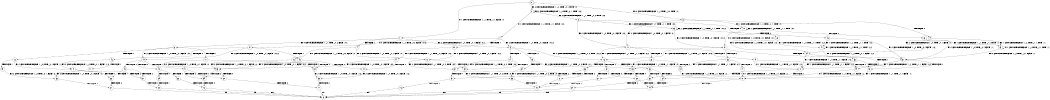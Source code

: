 digraph BCG {
size = "7, 10.5";
center = TRUE;
node [shape = circle];
0 [peripheries = 2];
0 -> 1 [label = "EX !1 !ATOMIC_EXCH_BRANCH (1, +1, TRUE, +1, 1, FALSE) !:0:"];
0 -> 2 [label = "EX !2 !ATOMIC_EXCH_BRANCH (1, +0, TRUE, +0, 1, TRUE) !:0:"];
0 -> 3 [label = "EX !0 !ATOMIC_EXCH_BRANCH (1, +1, TRUE, +0, 2, TRUE) !:0:"];
1 -> 4 [label = "TERMINATE !1"];
1 -> 5 [label = "EX !2 !ATOMIC_EXCH_BRANCH (1, +0, TRUE, +0, 1, FALSE) !:0:1:"];
1 -> 6 [label = "EX !0 !ATOMIC_EXCH_BRANCH (1, +1, TRUE, +0, 2, FALSE) !:0:1:"];
2 -> 7 [label = "EX !1 !ATOMIC_EXCH_BRANCH (1, +1, TRUE, +1, 1, FALSE) !:0:2:"];
2 -> 8 [label = "EX !0 !ATOMIC_EXCH_BRANCH (1, +1, TRUE, +0, 2, TRUE) !:0:2:"];
2 -> 2 [label = "EX !2 !ATOMIC_EXCH_BRANCH (1, +0, TRUE, +0, 1, TRUE) !:0:2:"];
3 -> 9 [label = "TERMINATE !0"];
3 -> 10 [label = "EX !1 !ATOMIC_EXCH_BRANCH (1, +1, TRUE, +1, 1, TRUE) !:0:"];
3 -> 11 [label = "EX !2 !ATOMIC_EXCH_BRANCH (1, +0, TRUE, +0, 1, FALSE) !:0:"];
4 -> 12 [label = "EX !2 !ATOMIC_EXCH_BRANCH (1, +0, TRUE, +0, 1, FALSE) !:0:"];
4 -> 13 [label = "EX !0 !ATOMIC_EXCH_BRANCH (1, +1, TRUE, +0, 2, FALSE) !:0:"];
5 -> 14 [label = "TERMINATE !1"];
5 -> 15 [label = "TERMINATE !2"];
5 -> 16 [label = "EX !0 !ATOMIC_EXCH_BRANCH (1, +1, TRUE, +0, 2, TRUE) !:0:1:2:"];
6 -> 17 [label = "TERMINATE !1"];
6 -> 18 [label = "TERMINATE !0"];
6 -> 19 [label = "EX !2 !ATOMIC_EXCH_BRANCH (1, +0, TRUE, +0, 1, FALSE) !:0:1:"];
7 -> 20 [label = "TERMINATE !1"];
7 -> 21 [label = "EX !0 !ATOMIC_EXCH_BRANCH (1, +1, TRUE, +0, 2, FALSE) !:0:1:2:"];
7 -> 5 [label = "EX !2 !ATOMIC_EXCH_BRANCH (1, +0, TRUE, +0, 1, FALSE) !:0:1:2:"];
8 -> 22 [label = "TERMINATE !0"];
8 -> 23 [label = "EX !1 !ATOMIC_EXCH_BRANCH (1, +1, TRUE, +1, 1, TRUE) !:0:2:"];
8 -> 11 [label = "EX !2 !ATOMIC_EXCH_BRANCH (1, +0, TRUE, +0, 1, FALSE) !:0:2:"];
9 -> 24 [label = "EX !2 !ATOMIC_EXCH_BRANCH (1, +0, TRUE, +0, 1, FALSE) !:1:"];
9 -> 25 [label = "EX !1 !ATOMIC_EXCH_BRANCH (1, +1, TRUE, +1, 1, TRUE) !:1:"];
10 -> 26 [label = "TERMINATE !0"];
10 -> 27 [label = "EX !2 !ATOMIC_EXCH_BRANCH (1, +0, TRUE, +0, 1, FALSE) !:0:1:"];
10 -> 10 [label = "EX !1 !ATOMIC_EXCH_BRANCH (1, +1, TRUE, +1, 1, TRUE) !:0:1:"];
11 -> 28 [label = "TERMINATE !2"];
11 -> 29 [label = "TERMINATE !0"];
11 -> 16 [label = "EX !1 !ATOMIC_EXCH_BRANCH (1, +1, TRUE, +1, 1, FALSE) !:0:2:"];
12 -> 30 [label = "TERMINATE !2"];
12 -> 31 [label = "EX !0 !ATOMIC_EXCH_BRANCH (1, +1, TRUE, +0, 2, TRUE) !:0:2:"];
13 -> 32 [label = "TERMINATE !0"];
13 -> 33 [label = "EX !2 !ATOMIC_EXCH_BRANCH (1, +0, TRUE, +0, 1, FALSE) !:0:"];
14 -> 30 [label = "TERMINATE !2"];
14 -> 31 [label = "EX !0 !ATOMIC_EXCH_BRANCH (1, +1, TRUE, +0, 2, TRUE) !:0:2:"];
15 -> 34 [label = "TERMINATE !1"];
15 -> 35 [label = "EX !0 !ATOMIC_EXCH_BRANCH (1, +1, TRUE, +0, 2, TRUE) !:0:1:"];
16 -> 36 [label = "TERMINATE !1"];
16 -> 37 [label = "TERMINATE !2"];
16 -> 38 [label = "TERMINATE !0"];
17 -> 32 [label = "TERMINATE !0"];
17 -> 33 [label = "EX !2 !ATOMIC_EXCH_BRANCH (1, +0, TRUE, +0, 1, FALSE) !:0:"];
18 -> 39 [label = "TERMINATE !1"];
18 -> 40 [label = "EX !2 !ATOMIC_EXCH_BRANCH (1, +0, TRUE, +0, 1, FALSE) !:1:"];
19 -> 41 [label = "TERMINATE !1"];
19 -> 42 [label = "TERMINATE !2"];
19 -> 43 [label = "TERMINATE !0"];
20 -> 44 [label = "EX !0 !ATOMIC_EXCH_BRANCH (1, +1, TRUE, +0, 2, FALSE) !:0:2:"];
20 -> 12 [label = "EX !2 !ATOMIC_EXCH_BRANCH (1, +0, TRUE, +0, 1, FALSE) !:0:2:"];
21 -> 45 [label = "TERMINATE !1"];
21 -> 46 [label = "TERMINATE !0"];
21 -> 19 [label = "EX !2 !ATOMIC_EXCH_BRANCH (1, +0, TRUE, +0, 1, FALSE) !:0:1:2:"];
22 -> 47 [label = "EX !1 !ATOMIC_EXCH_BRANCH (1, +1, TRUE, +1, 1, TRUE) !:1:2:"];
22 -> 24 [label = "EX !2 !ATOMIC_EXCH_BRANCH (1, +0, TRUE, +0, 1, FALSE) !:1:2:"];
23 -> 48 [label = "TERMINATE !0"];
23 -> 27 [label = "EX !2 !ATOMIC_EXCH_BRANCH (1, +0, TRUE, +0, 1, FALSE) !:0:1:2:"];
23 -> 23 [label = "EX !1 !ATOMIC_EXCH_BRANCH (1, +1, TRUE, +1, 1, TRUE) !:0:1:2:"];
24 -> 49 [label = "TERMINATE !2"];
24 -> 50 [label = "EX !1 !ATOMIC_EXCH_BRANCH (1, +1, TRUE, +1, 1, FALSE) !:1:2:"];
25 -> 51 [label = "EX !2 !ATOMIC_EXCH_BRANCH (1, +0, TRUE, +0, 1, FALSE) !:1:"];
25 -> 25 [label = "EX !1 !ATOMIC_EXCH_BRANCH (1, +1, TRUE, +1, 1, TRUE) !:1:"];
26 -> 51 [label = "EX !2 !ATOMIC_EXCH_BRANCH (1, +0, TRUE, +0, 1, FALSE) !:1:"];
26 -> 25 [label = "EX !1 !ATOMIC_EXCH_BRANCH (1, +1, TRUE, +1, 1, TRUE) !:1:"];
27 -> 52 [label = "TERMINATE !2"];
27 -> 53 [label = "TERMINATE !0"];
27 -> 16 [label = "EX !1 !ATOMIC_EXCH_BRANCH (1, +1, TRUE, +1, 1, FALSE) !:0:1:2:"];
28 -> 54 [label = "TERMINATE !0"];
28 -> 35 [label = "EX !1 !ATOMIC_EXCH_BRANCH (1, +1, TRUE, +1, 1, FALSE) !:0:"];
29 -> 49 [label = "TERMINATE !2"];
29 -> 50 [label = "EX !1 !ATOMIC_EXCH_BRANCH (1, +1, TRUE, +1, 1, FALSE) !:1:2:"];
30 -> 55 [label = "EX !0 !ATOMIC_EXCH_BRANCH (1, +1, TRUE, +0, 2, TRUE) !:0:"];
31 -> 56 [label = "TERMINATE !2"];
31 -> 57 [label = "TERMINATE !0"];
32 -> 58 [label = "EX !2 !ATOMIC_EXCH_BRANCH (1, +0, TRUE, +0, 1, FALSE) !:1:2:"];
33 -> 59 [label = "TERMINATE !2"];
33 -> 60 [label = "TERMINATE !0"];
34 -> 55 [label = "EX !0 !ATOMIC_EXCH_BRANCH (1, +1, TRUE, +0, 2, TRUE) !:0:"];
35 -> 61 [label = "TERMINATE !1"];
35 -> 62 [label = "TERMINATE !0"];
36 -> 56 [label = "TERMINATE !2"];
36 -> 57 [label = "TERMINATE !0"];
37 -> 61 [label = "TERMINATE !1"];
37 -> 62 [label = "TERMINATE !0"];
38 -> 63 [label = "TERMINATE !1"];
38 -> 64 [label = "TERMINATE !2"];
39 -> 65 [label = "EX !2 !ATOMIC_EXCH_BRANCH (1, +0, TRUE, +0, 1, FALSE) !:2:"];
40 -> 66 [label = "TERMINATE !1"];
40 -> 67 [label = "TERMINATE !2"];
41 -> 59 [label = "TERMINATE !2"];
41 -> 60 [label = "TERMINATE !0"];
42 -> 68 [label = "TERMINATE !1"];
42 -> 69 [label = "TERMINATE !0"];
43 -> 66 [label = "TERMINATE !1"];
43 -> 67 [label = "TERMINATE !2"];
44 -> 70 [label = "TERMINATE !0"];
44 -> 33 [label = "EX !2 !ATOMIC_EXCH_BRANCH (1, +0, TRUE, +0, 1, FALSE) !:0:2:"];
45 -> 70 [label = "TERMINATE !0"];
45 -> 33 [label = "EX !2 !ATOMIC_EXCH_BRANCH (1, +0, TRUE, +0, 1, FALSE) !:0:2:"];
46 -> 71 [label = "TERMINATE !1"];
46 -> 40 [label = "EX !2 !ATOMIC_EXCH_BRANCH (1, +0, TRUE, +0, 1, FALSE) !:1:2:"];
47 -> 51 [label = "EX !2 !ATOMIC_EXCH_BRANCH (1, +0, TRUE, +0, 1, FALSE) !:1:2:"];
47 -> 47 [label = "EX !1 !ATOMIC_EXCH_BRANCH (1, +1, TRUE, +1, 1, TRUE) !:1:2:"];
48 -> 51 [label = "EX !2 !ATOMIC_EXCH_BRANCH (1, +0, TRUE, +0, 1, FALSE) !:1:2:"];
48 -> 47 [label = "EX !1 !ATOMIC_EXCH_BRANCH (1, +1, TRUE, +1, 1, TRUE) !:1:2:"];
49 -> 72 [label = "EX !1 !ATOMIC_EXCH_BRANCH (1, +1, TRUE, +1, 1, FALSE) !:1:"];
50 -> 63 [label = "TERMINATE !1"];
50 -> 64 [label = "TERMINATE !2"];
51 -> 73 [label = "TERMINATE !2"];
51 -> 50 [label = "EX !1 !ATOMIC_EXCH_BRANCH (1, +1, TRUE, +1, 1, FALSE) !:1:2:"];
52 -> 74 [label = "TERMINATE !0"];
52 -> 35 [label = "EX !1 !ATOMIC_EXCH_BRANCH (1, +1, TRUE, +1, 1, FALSE) !:0:1:"];
53 -> 73 [label = "TERMINATE !2"];
53 -> 50 [label = "EX !1 !ATOMIC_EXCH_BRANCH (1, +1, TRUE, +1, 1, FALSE) !:1:2:"];
54 -> 72 [label = "EX !1 !ATOMIC_EXCH_BRANCH (1, +1, TRUE, +1, 1, FALSE) !:1:"];
55 -> 75 [label = "TERMINATE !0"];
56 -> 75 [label = "TERMINATE !0"];
57 -> 76 [label = "TERMINATE !2"];
58 -> 77 [label = "TERMINATE !2"];
59 -> 78 [label = "TERMINATE !0"];
60 -> 77 [label = "TERMINATE !2"];
61 -> 75 [label = "TERMINATE !0"];
62 -> 79 [label = "TERMINATE !1"];
63 -> 80 [label = "TERMINATE !2"];
64 -> 79 [label = "TERMINATE !1"];
65 -> 81 [label = "TERMINATE !2"];
66 -> 81 [label = "TERMINATE !2"];
67 -> 82 [label = "TERMINATE !1"];
68 -> 78 [label = "TERMINATE !0"];
69 -> 82 [label = "TERMINATE !1"];
70 -> 58 [label = "EX !2 !ATOMIC_EXCH_BRANCH (1, +0, TRUE, +0, 1, FALSE) !:1:2:"];
71 -> 65 [label = "EX !2 !ATOMIC_EXCH_BRANCH (1, +0, TRUE, +0, 1, FALSE) !:2:"];
72 -> 79 [label = "TERMINATE !1"];
73 -> 72 [label = "EX !1 !ATOMIC_EXCH_BRANCH (1, +1, TRUE, +1, 1, FALSE) !:1:"];
74 -> 72 [label = "EX !1 !ATOMIC_EXCH_BRANCH (1, +1, TRUE, +1, 1, FALSE) !:1:"];
75 -> 83 [label = "exit"];
76 -> 83 [label = "exit"];
77 -> 83 [label = "exit"];
78 -> 83 [label = "exit"];
79 -> 83 [label = "exit"];
80 -> 83 [label = "exit"];
81 -> 83 [label = "exit"];
82 -> 83 [label = "exit"];
}

